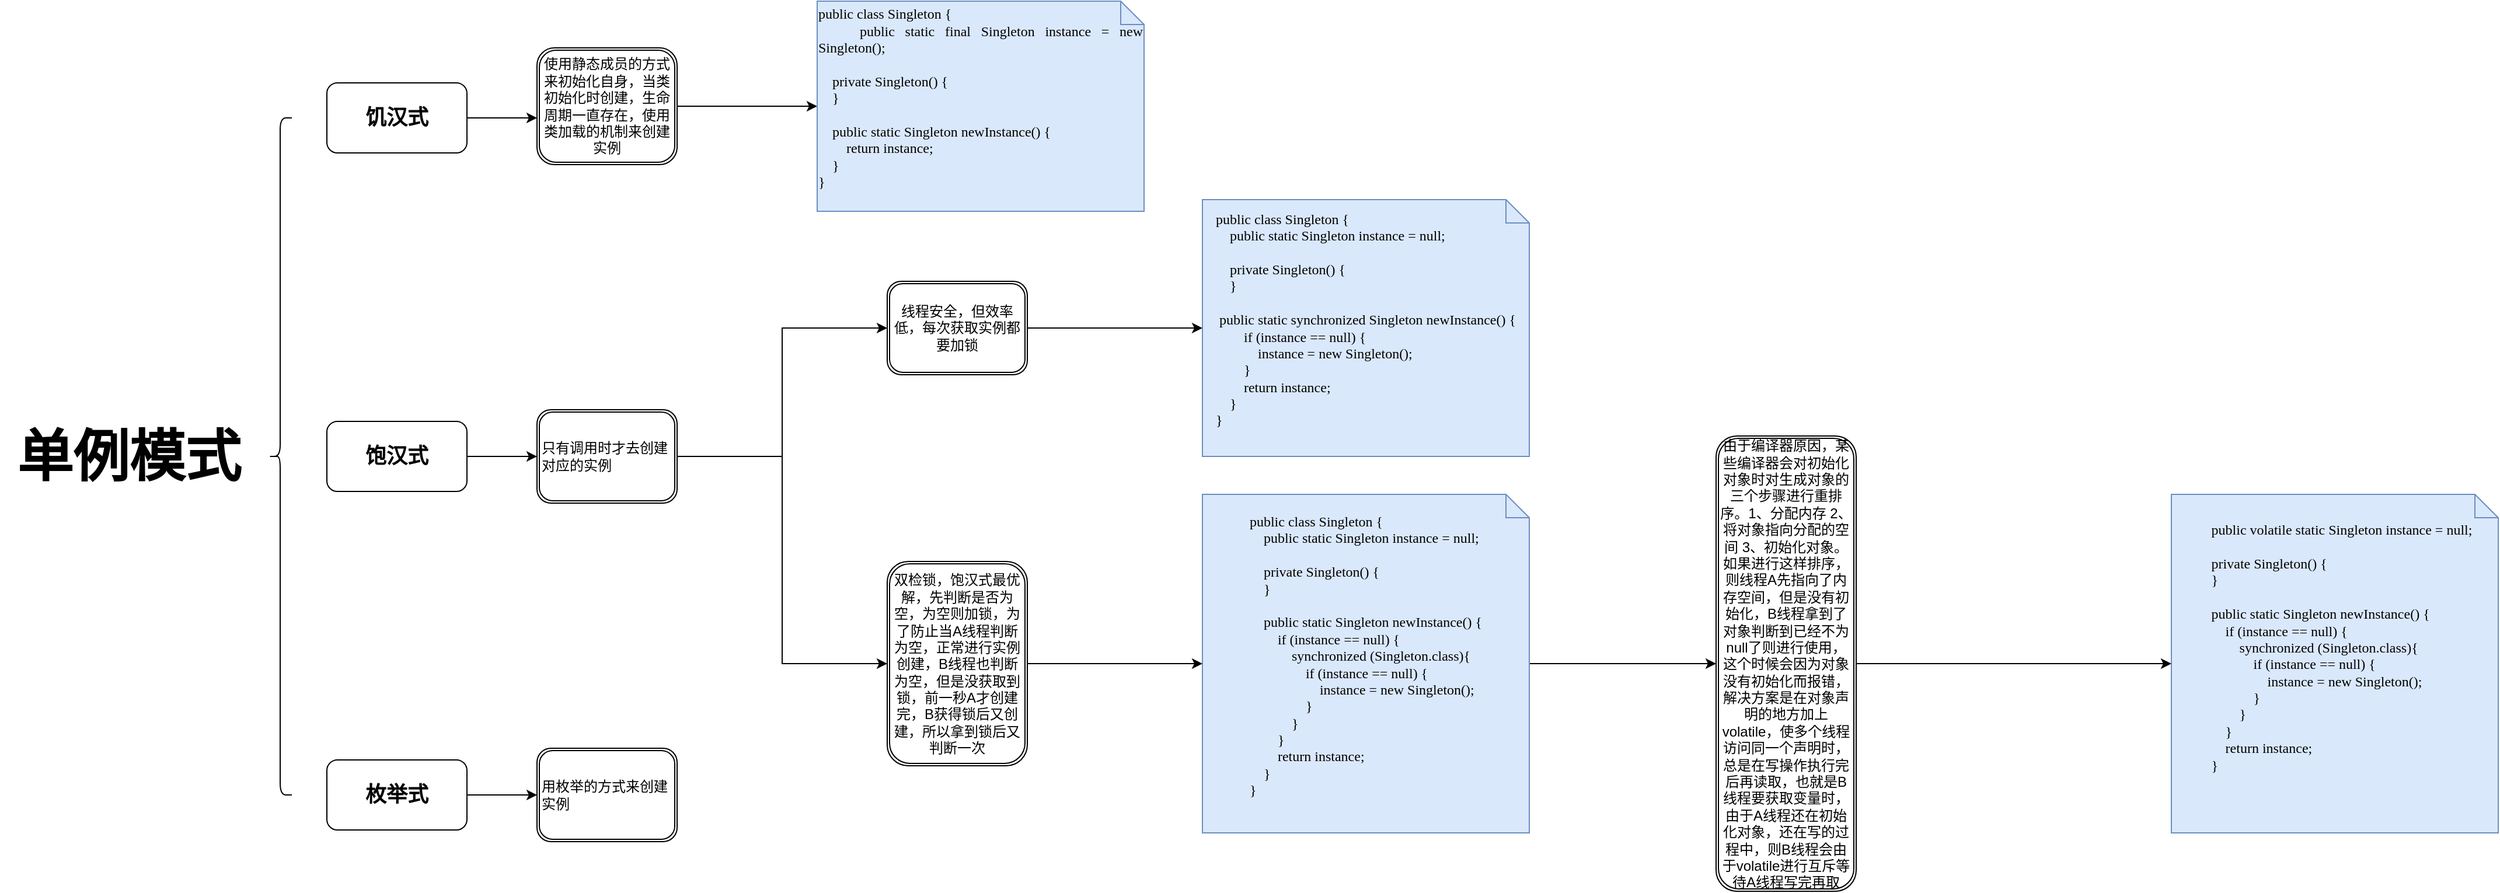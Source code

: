 <mxfile version="13.6.2" type="github">
  <diagram id="HceogB8nZZlcLV3kAq2E" name="Page-1">
    <mxGraphModel dx="981" dy="1717" grid="1" gridSize="10" guides="1" tooltips="1" connect="1" arrows="1" fold="1" page="1" pageScale="1" pageWidth="827" pageHeight="1169" math="0" shadow="0">
      <root>
        <mxCell id="0" />
        <mxCell id="1" parent="0" />
        <mxCell id="4UymY73XuzZEumnYel4M-4" value="&lt;h1&gt;&lt;font face=&quot;Comic Sans MS&quot;&gt;单例模式&lt;/font&gt;&lt;/h1&gt;" style="text;strokeColor=none;fillColor=none;html=1;fontSize=24;fontStyle=1;verticalAlign=middle;align=center;" vertex="1" parent="1">
          <mxGeometry y="-740" width="220" height="40" as="geometry" />
        </mxCell>
        <mxCell id="4UymY73XuzZEumnYel4M-6" value="" style="shape=curlyBracket;whiteSpace=wrap;html=1;rounded=1;" vertex="1" parent="1">
          <mxGeometry x="230" y="-1010" width="20" height="580" as="geometry" />
        </mxCell>
        <mxCell id="4UymY73XuzZEumnYel4M-15" style="edgeStyle=orthogonalEdgeStyle;rounded=0;orthogonalLoop=1;jettySize=auto;html=1;entryX=0;entryY=0.5;entryDx=0;entryDy=0;" edge="1" parent="1" source="4UymY73XuzZEumnYel4M-8">
          <mxGeometry relative="1" as="geometry">
            <mxPoint x="460" y="-1010" as="targetPoint" />
          </mxGeometry>
        </mxCell>
        <mxCell id="4UymY73XuzZEumnYel4M-8" value="&lt;h2&gt;饥汉式&lt;/h2&gt;" style="rounded=1;whiteSpace=wrap;html=1;" vertex="1" parent="1">
          <mxGeometry x="280" y="-1040" width="120" height="60" as="geometry" />
        </mxCell>
        <mxCell id="4UymY73XuzZEumnYel4M-20" style="edgeStyle=orthogonalEdgeStyle;rounded=0;orthogonalLoop=1;jettySize=auto;html=1;entryX=0;entryY=0.5;entryDx=0;entryDy=0;" edge="1" parent="1" source="4UymY73XuzZEumnYel4M-11" target="4UymY73XuzZEumnYel4M-18">
          <mxGeometry relative="1" as="geometry" />
        </mxCell>
        <mxCell id="4UymY73XuzZEumnYel4M-11" value="&lt;h2&gt;饱汉式&lt;/h2&gt;" style="rounded=1;whiteSpace=wrap;html=1;" vertex="1" parent="1">
          <mxGeometry x="280" y="-750" width="120" height="60" as="geometry" />
        </mxCell>
        <mxCell id="4UymY73XuzZEumnYel4M-21" style="edgeStyle=orthogonalEdgeStyle;rounded=0;orthogonalLoop=1;jettySize=auto;html=1;entryX=0;entryY=0.5;entryDx=0;entryDy=0;" edge="1" parent="1" source="4UymY73XuzZEumnYel4M-12" target="4UymY73XuzZEumnYel4M-19">
          <mxGeometry relative="1" as="geometry" />
        </mxCell>
        <mxCell id="4UymY73XuzZEumnYel4M-12" value="&lt;h2&gt;枚举式&lt;/h2&gt;" style="rounded=1;whiteSpace=wrap;html=1;" vertex="1" parent="1">
          <mxGeometry x="280" y="-460" width="120" height="60" as="geometry" />
        </mxCell>
        <mxCell id="4UymY73XuzZEumnYel4M-23" style="edgeStyle=orthogonalEdgeStyle;rounded=0;orthogonalLoop=1;jettySize=auto;html=1;" edge="1" parent="1" source="4UymY73XuzZEumnYel4M-17" target="4UymY73XuzZEumnYel4M-22">
          <mxGeometry relative="1" as="geometry" />
        </mxCell>
        <mxCell id="4UymY73XuzZEumnYel4M-17" value="&lt;span style=&quot;text-align: left&quot;&gt;使用静态成员的方式来初始化自身，当类初始化时创建，生命周期一直存在，使用类加载的机制来创建实例&lt;/span&gt;" style="shape=ext;double=1;rounded=1;whiteSpace=wrap;html=1;" vertex="1" parent="1">
          <mxGeometry x="460" y="-1070" width="120" height="100" as="geometry" />
        </mxCell>
        <mxCell id="4UymY73XuzZEumnYel4M-28" style="edgeStyle=orthogonalEdgeStyle;rounded=0;orthogonalLoop=1;jettySize=auto;html=1;entryX=0;entryY=0.5;entryDx=0;entryDy=0;" edge="1" parent="1" source="4UymY73XuzZEumnYel4M-18" target="4UymY73XuzZEumnYel4M-26">
          <mxGeometry relative="1" as="geometry" />
        </mxCell>
        <mxCell id="4UymY73XuzZEumnYel4M-30" style="edgeStyle=orthogonalEdgeStyle;rounded=0;orthogonalLoop=1;jettySize=auto;html=1;entryX=0;entryY=0.5;entryDx=0;entryDy=0;" edge="1" parent="1" source="4UymY73XuzZEumnYel4M-18" target="4UymY73XuzZEumnYel4M-29">
          <mxGeometry relative="1" as="geometry" />
        </mxCell>
        <mxCell id="4UymY73XuzZEumnYel4M-18" value="&lt;div&gt;只有调用时才去创建对应的实例&lt;/div&gt;" style="shape=ext;double=1;rounded=1;whiteSpace=wrap;html=1;align=left;" vertex="1" parent="1">
          <mxGeometry x="460" y="-760" width="120" height="80" as="geometry" />
        </mxCell>
        <mxCell id="4UymY73XuzZEumnYel4M-19" value="&lt;div&gt;&lt;span&gt;用枚举的方式来创建实例&lt;/span&gt;&lt;/div&gt;" style="shape=ext;double=1;rounded=1;whiteSpace=wrap;html=1;align=left;" vertex="1" parent="1">
          <mxGeometry x="460" y="-470" width="120" height="80" as="geometry" />
        </mxCell>
        <mxCell id="4UymY73XuzZEumnYel4M-22" value="&lt;div style=&quot;text-align: justify&quot;&gt;&lt;font face=&quot;Comic Sans MS&quot;&gt;public class Singleton {&lt;/font&gt;&lt;/div&gt;&lt;div style=&quot;text-align: justify&quot;&gt;&lt;font face=&quot;Comic Sans MS&quot;&gt;&amp;nbsp; &amp;nbsp; public static final Singleton instance = new Singleton();&lt;/font&gt;&lt;/div&gt;&lt;div style=&quot;text-align: justify&quot;&gt;&lt;font face=&quot;Comic Sans MS&quot;&gt;&amp;nbsp; &amp;nbsp;&amp;nbsp;&lt;/font&gt;&lt;/div&gt;&lt;div style=&quot;text-align: justify&quot;&gt;&lt;font face=&quot;Comic Sans MS&quot;&gt;&amp;nbsp; &amp;nbsp; private Singleton() {&lt;/font&gt;&lt;/div&gt;&lt;div style=&quot;text-align: justify&quot;&gt;&lt;font face=&quot;Comic Sans MS&quot;&gt;&amp;nbsp; &amp;nbsp; }&lt;/font&gt;&lt;/div&gt;&lt;div style=&quot;text-align: justify&quot;&gt;&lt;font face=&quot;Comic Sans MS&quot;&gt;&lt;br&gt;&lt;/font&gt;&lt;/div&gt;&lt;div style=&quot;text-align: justify&quot;&gt;&lt;font face=&quot;Comic Sans MS&quot;&gt;&amp;nbsp; &amp;nbsp; public static Singleton newInstance() {&lt;/font&gt;&lt;/div&gt;&lt;div style=&quot;text-align: justify&quot;&gt;&lt;font face=&quot;Comic Sans MS&quot;&gt;&amp;nbsp; &amp;nbsp; &amp;nbsp; &amp;nbsp; return instance;&lt;/font&gt;&lt;/div&gt;&lt;div style=&quot;text-align: justify&quot;&gt;&lt;font face=&quot;Comic Sans MS&quot;&gt;&amp;nbsp; &amp;nbsp; }&lt;/font&gt;&lt;/div&gt;&lt;div style=&quot;text-align: justify&quot;&gt;&lt;font face=&quot;Comic Sans MS&quot;&gt;}&lt;/font&gt;&lt;/div&gt;&lt;div style=&quot;text-align: justify&quot;&gt;&lt;br&gt;&lt;/div&gt;" style="shape=note;size=20;whiteSpace=wrap;html=1;strokeColor=#6c8ebf;fillColor=#dae8fc;" vertex="1" parent="1">
          <mxGeometry x="700" y="-1110" width="280" height="180" as="geometry" />
        </mxCell>
        <mxCell id="4UymY73XuzZEumnYel4M-24" value="&lt;div style=&quot;text-align: justify&quot;&gt;&lt;div&gt;&lt;font face=&quot;Comic Sans MS&quot;&gt;public class Singleton {&lt;/font&gt;&lt;/div&gt;&lt;div&gt;&lt;font face=&quot;Comic Sans MS&quot;&gt;&amp;nbsp; &amp;nbsp; public static Singleton instance = null;&lt;/font&gt;&lt;/div&gt;&lt;div&gt;&lt;font face=&quot;Comic Sans MS&quot;&gt;&lt;br&gt;&lt;/font&gt;&lt;/div&gt;&lt;div&gt;&lt;font face=&quot;Comic Sans MS&quot;&gt;&amp;nbsp; &amp;nbsp; private Singleton() {&lt;/font&gt;&lt;/div&gt;&lt;div&gt;&lt;font face=&quot;Comic Sans MS&quot;&gt;&amp;nbsp; &amp;nbsp; }&lt;/font&gt;&lt;/div&gt;&lt;div&gt;&lt;span style=&quot;font-family: &amp;#34;comic sans ms&amp;#34;&quot;&gt;&lt;br&gt;&lt;/span&gt;&lt;/div&gt;&lt;div&gt;&lt;span style=&quot;font-family: &amp;#34;comic sans ms&amp;#34;&quot;&gt;&amp;nbsp;public static synchronized Singleton newInstance() {&lt;/span&gt;&lt;br&gt;&lt;/div&gt;&lt;div&gt;&lt;font face=&quot;Comic Sans MS&quot;&gt;&amp;nbsp; &amp;nbsp; &amp;nbsp; &amp;nbsp; if (instance == null) {&lt;/font&gt;&lt;/div&gt;&lt;div&gt;&lt;font face=&quot;Comic Sans MS&quot;&gt;&amp;nbsp; &amp;nbsp; &amp;nbsp; &amp;nbsp; &amp;nbsp; &amp;nbsp; instance = new Singleton();&lt;/font&gt;&lt;/div&gt;&lt;div&gt;&lt;font face=&quot;Comic Sans MS&quot;&gt;&amp;nbsp; &amp;nbsp; &amp;nbsp; &amp;nbsp; }&lt;/font&gt;&lt;/div&gt;&lt;div&gt;&lt;font face=&quot;Comic Sans MS&quot;&gt;&amp;nbsp; &amp;nbsp; &amp;nbsp; &amp;nbsp; return instance;&lt;/font&gt;&lt;/div&gt;&lt;div&gt;&lt;font face=&quot;Comic Sans MS&quot;&gt;&amp;nbsp; &amp;nbsp; }&lt;/font&gt;&lt;/div&gt;&lt;div&gt;&lt;font face=&quot;Comic Sans MS&quot;&gt;}&lt;/font&gt;&lt;/div&gt;&lt;div&gt;&lt;br&gt;&lt;/div&gt;&lt;/div&gt;" style="shape=note;size=20;whiteSpace=wrap;html=1;strokeColor=#6c8ebf;fillColor=#dae8fc;" vertex="1" parent="1">
          <mxGeometry x="1030" y="-940" width="280" height="220" as="geometry" />
        </mxCell>
        <mxCell id="4UymY73XuzZEumnYel4M-34" style="edgeStyle=orthogonalEdgeStyle;rounded=0;orthogonalLoop=1;jettySize=auto;html=1;entryX=0;entryY=0.5;entryDx=0;entryDy=0;" edge="1" parent="1" source="4UymY73XuzZEumnYel4M-25" target="4UymY73XuzZEumnYel4M-33">
          <mxGeometry relative="1" as="geometry" />
        </mxCell>
        <mxCell id="4UymY73XuzZEumnYel4M-25" value="&lt;div style=&quot;text-align: justify&quot;&gt;&lt;div&gt;&lt;font face=&quot;Comic Sans MS&quot;&gt;public class Singleton {&lt;/font&gt;&lt;/div&gt;&lt;div&gt;&lt;font face=&quot;Comic Sans MS&quot;&gt;&amp;nbsp; &amp;nbsp; public static Singleton instance = null;&lt;/font&gt;&lt;/div&gt;&lt;div&gt;&lt;font face=&quot;Comic Sans MS&quot;&gt;&lt;br&gt;&lt;/font&gt;&lt;/div&gt;&lt;div&gt;&lt;font face=&quot;Comic Sans MS&quot;&gt;&amp;nbsp; &amp;nbsp; private Singleton() {&lt;/font&gt;&lt;/div&gt;&lt;div&gt;&lt;font face=&quot;Comic Sans MS&quot;&gt;&amp;nbsp; &amp;nbsp; }&lt;/font&gt;&lt;/div&gt;&lt;div&gt;&lt;font face=&quot;Comic Sans MS&quot;&gt;&lt;br&gt;&lt;/font&gt;&lt;/div&gt;&lt;div&gt;&lt;font face=&quot;Comic Sans MS&quot;&gt;&amp;nbsp; &amp;nbsp; public static Singleton newInstance() {&lt;/font&gt;&lt;/div&gt;&lt;div&gt;&lt;font face=&quot;Comic Sans MS&quot;&gt;&amp;nbsp; &amp;nbsp; &amp;nbsp; &amp;nbsp; if (instance == null) {&lt;/font&gt;&lt;/div&gt;&lt;div&gt;&lt;font face=&quot;Comic Sans MS&quot;&gt;&amp;nbsp; &amp;nbsp; &amp;nbsp; &amp;nbsp; &amp;nbsp; &amp;nbsp; synchronized (Singleton.class){&lt;/font&gt;&lt;/div&gt;&lt;div&gt;&lt;font face=&quot;Comic Sans MS&quot;&gt;&amp;nbsp; &amp;nbsp; &amp;nbsp; &amp;nbsp; &amp;nbsp; &amp;nbsp; &amp;nbsp; &amp;nbsp; if (instance == null) {&lt;/font&gt;&lt;/div&gt;&lt;div&gt;&lt;font face=&quot;Comic Sans MS&quot;&gt;&amp;nbsp; &amp;nbsp; &amp;nbsp; &amp;nbsp; &amp;nbsp; &amp;nbsp; &amp;nbsp; &amp;nbsp; &amp;nbsp; &amp;nbsp; instance = new Singleton();&lt;/font&gt;&lt;/div&gt;&lt;div&gt;&lt;font face=&quot;Comic Sans MS&quot;&gt;&amp;nbsp; &amp;nbsp; &amp;nbsp; &amp;nbsp; &amp;nbsp; &amp;nbsp; &amp;nbsp; &amp;nbsp; }&lt;/font&gt;&lt;/div&gt;&lt;div&gt;&lt;font face=&quot;Comic Sans MS&quot;&gt;&amp;nbsp; &amp;nbsp; &amp;nbsp; &amp;nbsp; &amp;nbsp; &amp;nbsp; }&lt;/font&gt;&lt;/div&gt;&lt;div&gt;&lt;font face=&quot;Comic Sans MS&quot;&gt;&amp;nbsp; &amp;nbsp; &amp;nbsp; &amp;nbsp; }&lt;/font&gt;&lt;/div&gt;&lt;div&gt;&lt;font face=&quot;Comic Sans MS&quot;&gt;&amp;nbsp; &amp;nbsp; &amp;nbsp; &amp;nbsp; return instance;&lt;/font&gt;&lt;/div&gt;&lt;div&gt;&lt;font face=&quot;Comic Sans MS&quot;&gt;&amp;nbsp; &amp;nbsp; }&lt;/font&gt;&lt;/div&gt;&lt;div&gt;&lt;font face=&quot;Comic Sans MS&quot;&gt;}&lt;/font&gt;&lt;/div&gt;&lt;div&gt;&lt;br&gt;&lt;/div&gt;&lt;/div&gt;" style="shape=note;size=20;whiteSpace=wrap;html=1;strokeColor=#6c8ebf;fillColor=#dae8fc;" vertex="1" parent="1">
          <mxGeometry x="1030" y="-687.5" width="280" height="290" as="geometry" />
        </mxCell>
        <mxCell id="4UymY73XuzZEumnYel4M-27" style="edgeStyle=orthogonalEdgeStyle;rounded=0;orthogonalLoop=1;jettySize=auto;html=1;" edge="1" parent="1" source="4UymY73XuzZEumnYel4M-26" target="4UymY73XuzZEumnYel4M-24">
          <mxGeometry relative="1" as="geometry" />
        </mxCell>
        <mxCell id="4UymY73XuzZEumnYel4M-26" value="线程安全，但效率低，每次获取实例都要加锁" style="shape=ext;double=1;rounded=1;whiteSpace=wrap;html=1;fillColor=#ffffff;gradientColor=#ffffff;" vertex="1" parent="1">
          <mxGeometry x="760" y="-870" width="120" height="80" as="geometry" />
        </mxCell>
        <mxCell id="4UymY73XuzZEumnYel4M-31" style="edgeStyle=orthogonalEdgeStyle;rounded=0;orthogonalLoop=1;jettySize=auto;html=1;entryX=0;entryY=0.5;entryDx=0;entryDy=0;entryPerimeter=0;" edge="1" parent="1" source="4UymY73XuzZEumnYel4M-29" target="4UymY73XuzZEumnYel4M-25">
          <mxGeometry relative="1" as="geometry" />
        </mxCell>
        <mxCell id="4UymY73XuzZEumnYel4M-29" value="双检锁，饱汉式最优解，先判断是否为空，为空则加锁，为了防止当A线程判断为空，正常进行实例创建，B线程也判断为空，但是没获取到锁，前一秒A才创建完，B获得锁后又创建，所以拿到锁后又判断一次" style="shape=ext;double=1;rounded=1;whiteSpace=wrap;html=1;fillColor=#ffffff;gradientColor=#ffffff;" vertex="1" parent="1">
          <mxGeometry x="760" y="-630" width="120" height="175" as="geometry" />
        </mxCell>
        <mxCell id="4UymY73XuzZEumnYel4M-32" value="&lt;div style=&quot;text-align: justify&quot;&gt;&lt;div&gt;&lt;div&gt;&lt;font face=&quot;Comic Sans MS&quot;&gt;&amp;nbsp; &amp;nbsp; public volatile static Singleton instance = null;&lt;/font&gt;&lt;/div&gt;&lt;div&gt;&lt;font face=&quot;Comic Sans MS&quot;&gt;&lt;br&gt;&lt;/font&gt;&lt;/div&gt;&lt;div&gt;&lt;font face=&quot;Comic Sans MS&quot;&gt;&amp;nbsp; &amp;nbsp; private Singleton() {&lt;/font&gt;&lt;/div&gt;&lt;div&gt;&lt;font face=&quot;Comic Sans MS&quot;&gt;&amp;nbsp; &amp;nbsp; }&lt;/font&gt;&lt;/div&gt;&lt;div&gt;&lt;font face=&quot;Comic Sans MS&quot;&gt;&lt;br&gt;&lt;/font&gt;&lt;/div&gt;&lt;div&gt;&lt;font face=&quot;Comic Sans MS&quot;&gt;&amp;nbsp; &amp;nbsp; public static Singleton newInstance() {&lt;/font&gt;&lt;/div&gt;&lt;div&gt;&lt;font face=&quot;Comic Sans MS&quot;&gt;&amp;nbsp; &amp;nbsp; &amp;nbsp; &amp;nbsp; if (instance == null) {&lt;/font&gt;&lt;/div&gt;&lt;div&gt;&lt;font face=&quot;Comic Sans MS&quot;&gt;&amp;nbsp; &amp;nbsp; &amp;nbsp; &amp;nbsp; &amp;nbsp; &amp;nbsp; synchronized (Singleton.class){&lt;/font&gt;&lt;/div&gt;&lt;div&gt;&lt;font face=&quot;Comic Sans MS&quot;&gt;&amp;nbsp; &amp;nbsp; &amp;nbsp; &amp;nbsp; &amp;nbsp; &amp;nbsp; &amp;nbsp; &amp;nbsp; if (instance == null) {&lt;/font&gt;&lt;/div&gt;&lt;div&gt;&lt;font face=&quot;Comic Sans MS&quot;&gt;&amp;nbsp; &amp;nbsp; &amp;nbsp; &amp;nbsp; &amp;nbsp; &amp;nbsp; &amp;nbsp; &amp;nbsp; &amp;nbsp; &amp;nbsp; instance = new Singleton();&lt;/font&gt;&lt;/div&gt;&lt;div&gt;&lt;font face=&quot;Comic Sans MS&quot;&gt;&amp;nbsp; &amp;nbsp; &amp;nbsp; &amp;nbsp; &amp;nbsp; &amp;nbsp; &amp;nbsp; &amp;nbsp; }&lt;/font&gt;&lt;/div&gt;&lt;div&gt;&lt;font face=&quot;Comic Sans MS&quot;&gt;&amp;nbsp; &amp;nbsp; &amp;nbsp; &amp;nbsp; &amp;nbsp; &amp;nbsp; }&lt;/font&gt;&lt;/div&gt;&lt;div&gt;&lt;font face=&quot;Comic Sans MS&quot;&gt;&amp;nbsp; &amp;nbsp; &amp;nbsp; &amp;nbsp; }&lt;/font&gt;&lt;/div&gt;&lt;div&gt;&lt;font face=&quot;Comic Sans MS&quot;&gt;&amp;nbsp; &amp;nbsp; &amp;nbsp; &amp;nbsp; return instance;&lt;/font&gt;&lt;/div&gt;&lt;div&gt;&lt;font face=&quot;Comic Sans MS&quot;&gt;&amp;nbsp; &amp;nbsp; }&lt;/font&gt;&lt;/div&gt;&lt;/div&gt;&lt;div&gt;&lt;br&gt;&lt;/div&gt;&lt;div&gt;&lt;br&gt;&lt;/div&gt;&lt;/div&gt;" style="shape=note;size=20;whiteSpace=wrap;html=1;strokeColor=#6c8ebf;fillColor=#dae8fc;" vertex="1" parent="1">
          <mxGeometry x="1860" y="-687.5" width="280" height="290" as="geometry" />
        </mxCell>
        <mxCell id="4UymY73XuzZEumnYel4M-35" style="edgeStyle=orthogonalEdgeStyle;rounded=0;orthogonalLoop=1;jettySize=auto;html=1;" edge="1" parent="1" source="4UymY73XuzZEumnYel4M-33" target="4UymY73XuzZEumnYel4M-32">
          <mxGeometry relative="1" as="geometry" />
        </mxCell>
        <mxCell id="4UymY73XuzZEumnYel4M-33" value="由于编译器原因，某些编译器会对初始化对象时对生成对象的三个步骤进行重排序。1、分配内存 2、将对象指向分配的空间 3、初始化对象。如果进行这样排序，则线程A先指向了内存空间，但是没有初始化，B线程拿到了对象判断到已经不为null了则进行使用，这个时候会因为对象没有初始化而报错，解决方案是在对象声明的地方加上volatile，使多个线程访问同一个声明时，总是在写操作执行完后再读取，也就是B线程要获取变量时，由于A线程还在初始化对象，还在写的过程中，则B线程会由于volatile进行互斥等待A线程写完再取" style="shape=ext;double=1;rounded=1;whiteSpace=wrap;html=1;fillColor=#ffffff;gradientColor=#ffffff;" vertex="1" parent="1">
          <mxGeometry x="1470" y="-737.5" width="120" height="390" as="geometry" />
        </mxCell>
      </root>
    </mxGraphModel>
  </diagram>
</mxfile>
